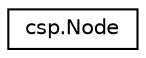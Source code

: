 digraph "Graphical Class Hierarchy"
{
  edge [fontname="Helvetica",fontsize="10",labelfontname="Helvetica",labelfontsize="10"];
  node [fontname="Helvetica",fontsize="10",shape=record];
  rankdir="LR";
  Node1 [label="csp.Node",height=0.2,width=0.4,color="black", fillcolor="white", style="filled",URL="$classcsp_1_1_node.html"];
}

